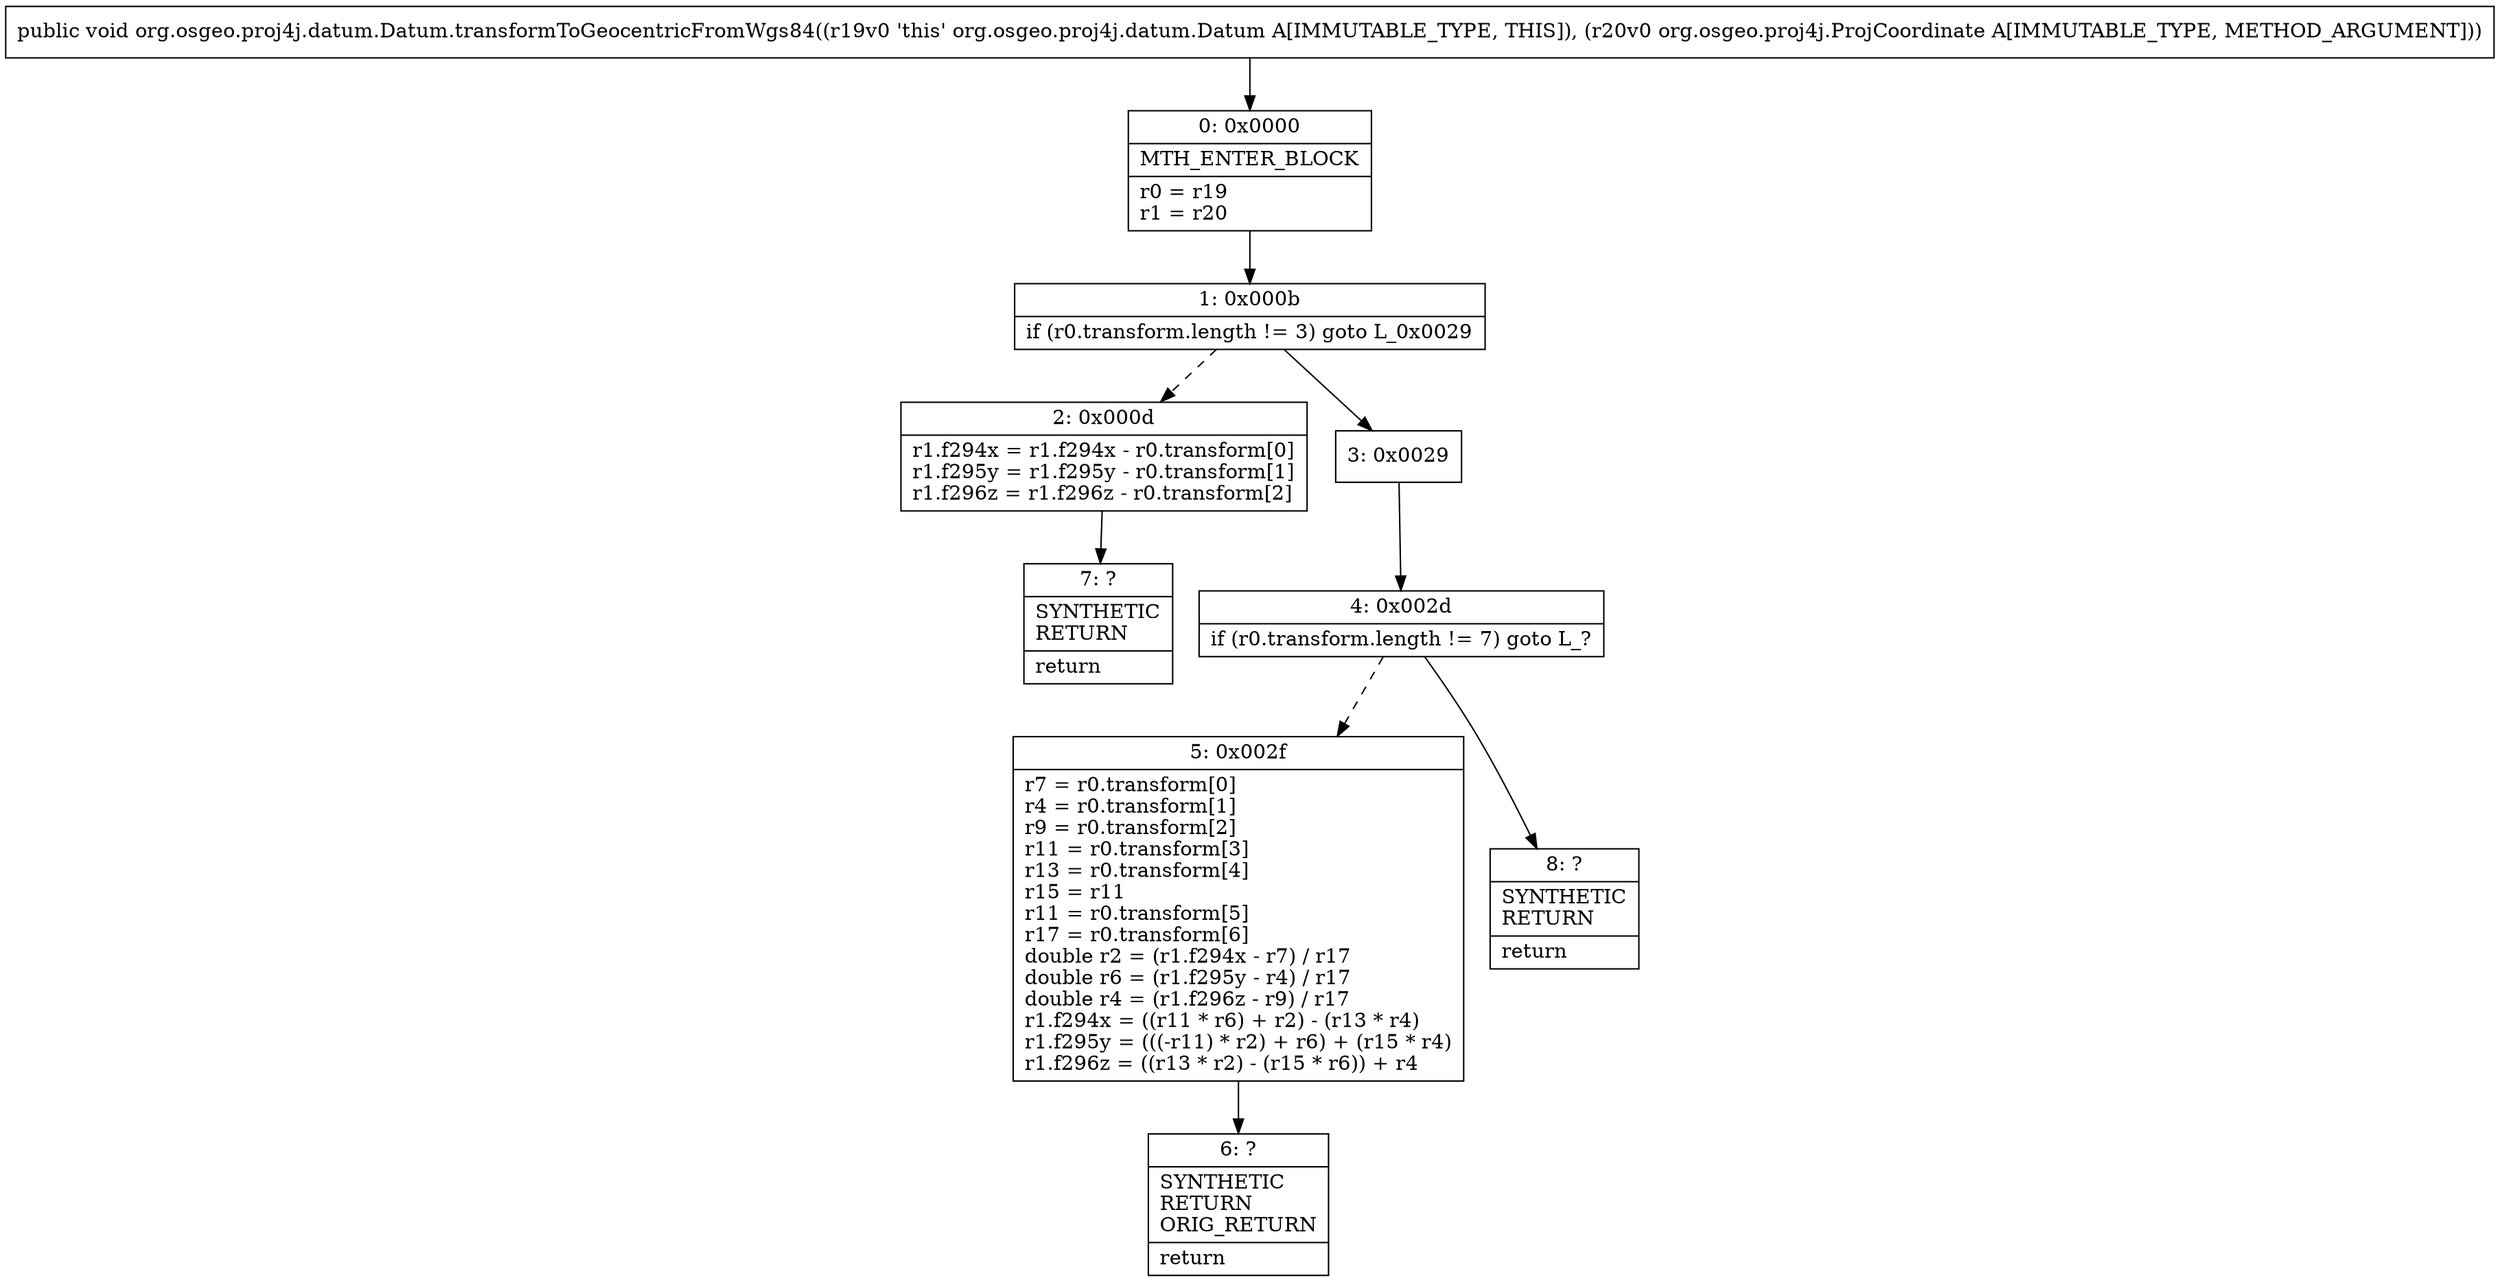 digraph "CFG fororg.osgeo.proj4j.datum.Datum.transformToGeocentricFromWgs84(Lorg\/osgeo\/proj4j\/ProjCoordinate;)V" {
Node_0 [shape=record,label="{0\:\ 0x0000|MTH_ENTER_BLOCK\l|r0 = r19\lr1 = r20\l}"];
Node_1 [shape=record,label="{1\:\ 0x000b|if (r0.transform.length != 3) goto L_0x0029\l}"];
Node_2 [shape=record,label="{2\:\ 0x000d|r1.f294x = r1.f294x \- r0.transform[0]\lr1.f295y = r1.f295y \- r0.transform[1]\lr1.f296z = r1.f296z \- r0.transform[2]\l}"];
Node_3 [shape=record,label="{3\:\ 0x0029}"];
Node_4 [shape=record,label="{4\:\ 0x002d|if (r0.transform.length != 7) goto L_?\l}"];
Node_5 [shape=record,label="{5\:\ 0x002f|r7 = r0.transform[0]\lr4 = r0.transform[1]\lr9 = r0.transform[2]\lr11 = r0.transform[3]\lr13 = r0.transform[4]\lr15 = r11\lr11 = r0.transform[5]\lr17 = r0.transform[6]\ldouble r2 = (r1.f294x \- r7) \/ r17\ldouble r6 = (r1.f295y \- r4) \/ r17\ldouble r4 = (r1.f296z \- r9) \/ r17\lr1.f294x = ((r11 * r6) + r2) \- (r13 * r4)\lr1.f295y = (((\-r11) * r2) + r6) + (r15 * r4)\lr1.f296z = ((r13 * r2) \- (r15 * r6)) + r4\l}"];
Node_6 [shape=record,label="{6\:\ ?|SYNTHETIC\lRETURN\lORIG_RETURN\l|return\l}"];
Node_7 [shape=record,label="{7\:\ ?|SYNTHETIC\lRETURN\l|return\l}"];
Node_8 [shape=record,label="{8\:\ ?|SYNTHETIC\lRETURN\l|return\l}"];
MethodNode[shape=record,label="{public void org.osgeo.proj4j.datum.Datum.transformToGeocentricFromWgs84((r19v0 'this' org.osgeo.proj4j.datum.Datum A[IMMUTABLE_TYPE, THIS]), (r20v0 org.osgeo.proj4j.ProjCoordinate A[IMMUTABLE_TYPE, METHOD_ARGUMENT])) }"];
MethodNode -> Node_0;
Node_0 -> Node_1;
Node_1 -> Node_2[style=dashed];
Node_1 -> Node_3;
Node_2 -> Node_7;
Node_3 -> Node_4;
Node_4 -> Node_5[style=dashed];
Node_4 -> Node_8;
Node_5 -> Node_6;
}


